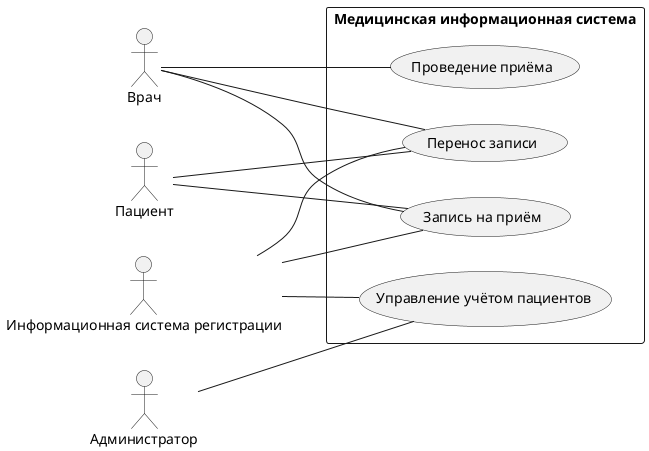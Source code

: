 @startuml
left to right direction

actor Пациент
actor "Информационная система регистрации"
actor Врач
actor Администратор

rectangle "Медицинская информационная система" {
    usecase "Запись на приём" as BA
    usecase "Перенос записи" as RA
    usecase "Проведение приёма" as RV
    usecase "Управление учётом пациентов" as CPR
}

' Patient interactions
Пациент -- BA
Пациент -- RA

' Обязанности информационной системы регистрации
"Информационная система регистрации" -- BA
"Информационная система регистрации"-- RA
"Информационная система регистрации"-- CPR

' Обязанности доктора
Врач -- BA
Врач -- RA
Врач -- RV

' Обязанности администратора
Администратор -- CPR
@enduml
